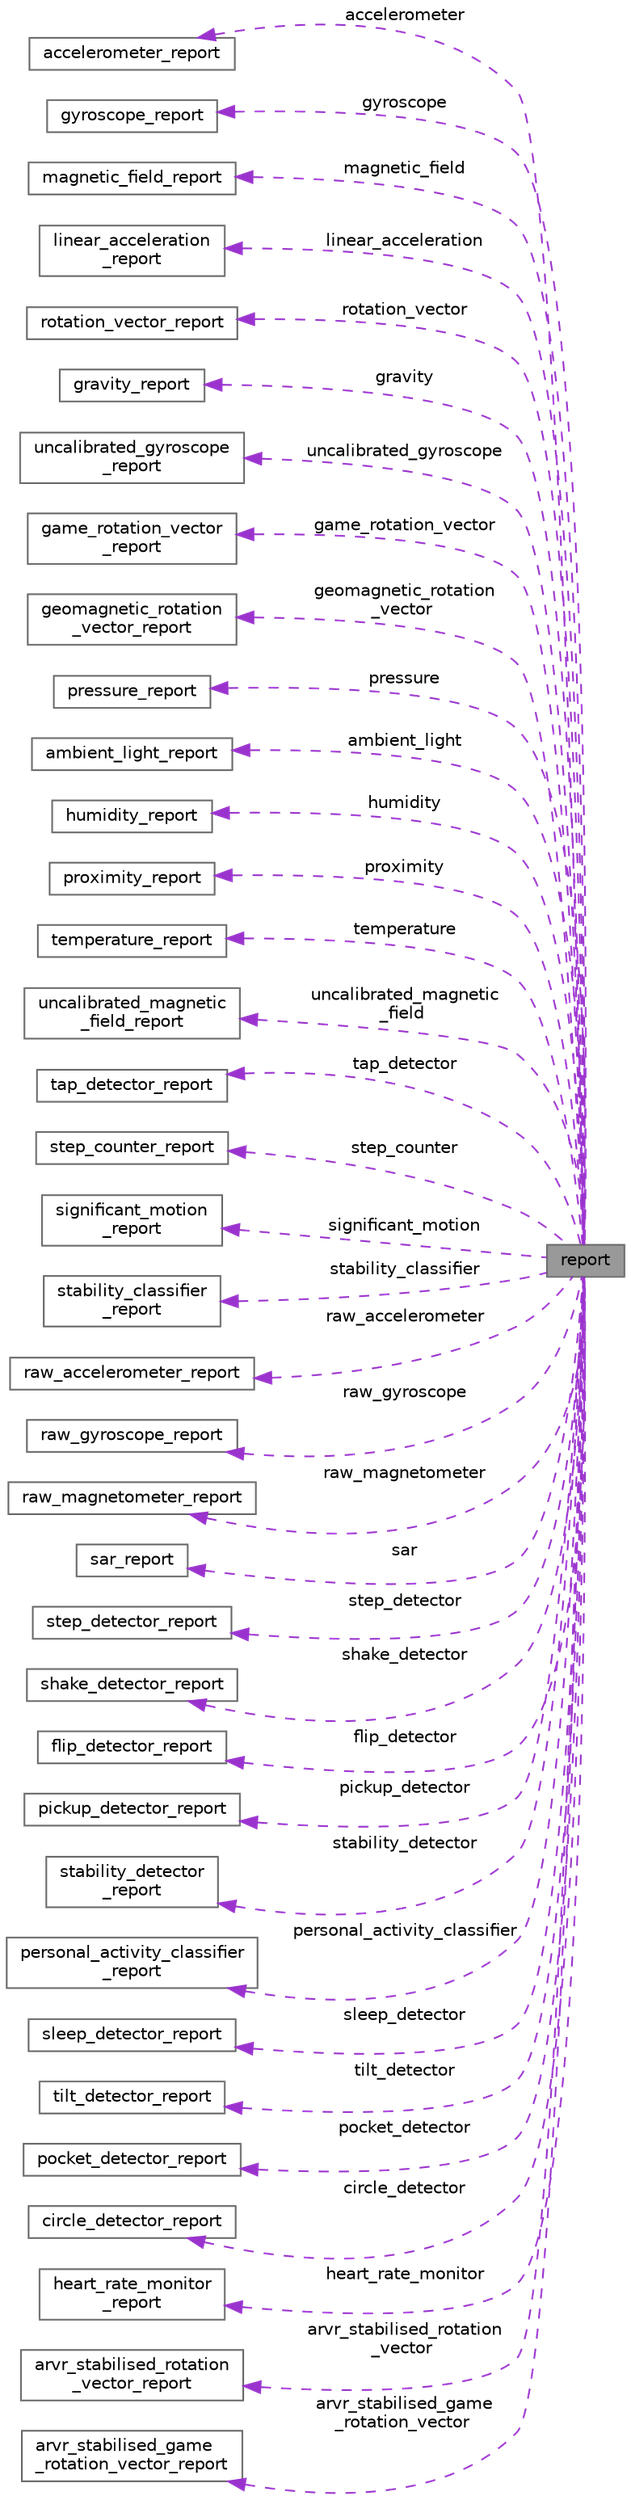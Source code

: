 digraph "report"
{
 // LATEX_PDF_SIZE
  bgcolor="transparent";
  edge [fontname=Helvetica,fontsize=10,labelfontname=Helvetica,labelfontsize=10];
  node [fontname=Helvetica,fontsize=10,shape=box,height=0.2,width=0.4];
  rankdir="LR";
  Node1 [label="report",height=0.2,width=0.4,color="gray40", fillcolor="grey60", style="filled", fontcolor="black",tooltip=" "];
  Node2 -> Node1 [dir="back",color="darkorchid3",style="dashed",label=" accelerometer" ];
  Node2 [label="accelerometer_report",height=0.2,width=0.4,color="gray40", fillcolor="white", style="filled",URL="$structaccelerometer__report.html",tooltip="Holds the report data for the accelerometer."];
  Node3 -> Node1 [dir="back",color="darkorchid3",style="dashed",label=" gyroscope" ];
  Node3 [label="gyroscope_report",height=0.2,width=0.4,color="gray40", fillcolor="white", style="filled",URL="$structgyroscope__report.html",tooltip="Holds the report data for the gyroscope."];
  Node4 -> Node1 [dir="back",color="darkorchid3",style="dashed",label=" magnetic_field" ];
  Node4 [label="magnetic_field_report",height=0.2,width=0.4,color="gray40", fillcolor="white", style="filled",URL="$structmagnetic__field__report.html",tooltip="Holds the report data for the magnetic field."];
  Node5 -> Node1 [dir="back",color="darkorchid3",style="dashed",label=" linear_acceleration" ];
  Node5 [label="linear_acceleration\l_report",height=0.2,width=0.4,color="gray40", fillcolor="white", style="filled",URL="$structlinear__acceleration__report.html",tooltip="Holds the report data for the linear acceleration."];
  Node6 -> Node1 [dir="back",color="darkorchid3",style="dashed",label=" rotation_vector" ];
  Node6 [label="rotation_vector_report",height=0.2,width=0.4,color="gray40", fillcolor="white", style="filled",URL="$structrotation__vector__report.html",tooltip="Holds the report data for the rotation vector."];
  Node7 -> Node1 [dir="back",color="darkorchid3",style="dashed",label=" gravity" ];
  Node7 [label="gravity_report",height=0.2,width=0.4,color="gray40", fillcolor="white", style="filled",URL="$structgravity__report.html",tooltip="Holds the report data for the gravity."];
  Node8 -> Node1 [dir="back",color="darkorchid3",style="dashed",label=" uncalibrated_gyroscope" ];
  Node8 [label="uncalibrated_gyroscope\l_report",height=0.2,width=0.4,color="gray40", fillcolor="white", style="filled",URL="$structuncalibrated__gyroscope__report.html",tooltip="Holds the report data for the uncalibrated gyroscope."];
  Node9 -> Node1 [dir="back",color="darkorchid3",style="dashed",label=" game_rotation_vector" ];
  Node9 [label="game_rotation_vector\l_report",height=0.2,width=0.4,color="gray40", fillcolor="white", style="filled",URL="$structgame__rotation__vector__report.html",tooltip="Holds the report data for the game rotation vector."];
  Node10 -> Node1 [dir="back",color="darkorchid3",style="dashed",label=" geomagnetic_rotation\l_vector" ];
  Node10 [label="geomagnetic_rotation\l_vector_report",height=0.2,width=0.4,color="gray40", fillcolor="white", style="filled",URL="$structgeomagnetic__rotation__vector__report.html",tooltip="Holds the report data for the geomagnetic rotation vector."];
  Node11 -> Node1 [dir="back",color="darkorchid3",style="dashed",label=" pressure" ];
  Node11 [label="pressure_report",height=0.2,width=0.4,color="gray40", fillcolor="white", style="filled",URL="$structpressure__report.html",tooltip="Holds the report data for the pressure."];
  Node12 -> Node1 [dir="back",color="darkorchid3",style="dashed",label=" ambient_light" ];
  Node12 [label="ambient_light_report",height=0.2,width=0.4,color="gray40", fillcolor="white", style="filled",URL="$structambient__light__report.html",tooltip="Holds the report data for the ambient light."];
  Node13 -> Node1 [dir="back",color="darkorchid3",style="dashed",label=" humidity" ];
  Node13 [label="humidity_report",height=0.2,width=0.4,color="gray40", fillcolor="white", style="filled",URL="$structhumidity__report.html",tooltip="Holds the report data for the humidity."];
  Node14 -> Node1 [dir="back",color="darkorchid3",style="dashed",label=" proximity" ];
  Node14 [label="proximity_report",height=0.2,width=0.4,color="gray40", fillcolor="white", style="filled",URL="$structproximity__report.html",tooltip="Holds the report data for the proximity."];
  Node15 -> Node1 [dir="back",color="darkorchid3",style="dashed",label=" temperature" ];
  Node15 [label="temperature_report",height=0.2,width=0.4,color="gray40", fillcolor="white", style="filled",URL="$structtemperature__report.html",tooltip="Holds the report data for the temperature."];
  Node16 -> Node1 [dir="back",color="darkorchid3",style="dashed",label=" uncalibrated_magnetic\l_field" ];
  Node16 [label="uncalibrated_magnetic\l_field_report",height=0.2,width=0.4,color="gray40", fillcolor="white", style="filled",URL="$structuncalibrated__magnetic__field__report.html",tooltip="Holds the report data for the uncalibrated magnetic field."];
  Node17 -> Node1 [dir="back",color="darkorchid3",style="dashed",label=" tap_detector" ];
  Node17 [label="tap_detector_report",height=0.2,width=0.4,color="gray40", fillcolor="white", style="filled",URL="$structtap__detector__report.html",tooltip="Holds the report data for the tap detector."];
  Node18 -> Node1 [dir="back",color="darkorchid3",style="dashed",label=" step_counter" ];
  Node18 [label="step_counter_report",height=0.2,width=0.4,color="gray40", fillcolor="white", style="filled",URL="$structstep__counter__report.html",tooltip="Holds the report data for the step counter."];
  Node19 -> Node1 [dir="back",color="darkorchid3",style="dashed",label=" significant_motion" ];
  Node19 [label="significant_motion\l_report",height=0.2,width=0.4,color="gray40", fillcolor="white", style="filled",URL="$structsignificant__motion__report.html",tooltip="Holds the report data for the significant motion."];
  Node20 -> Node1 [dir="back",color="darkorchid3",style="dashed",label=" stability_classifier" ];
  Node20 [label="stability_classifier\l_report",height=0.2,width=0.4,color="gray40", fillcolor="white", style="filled",URL="$structstability__classifier__report.html",tooltip="Holds the report data for the stability classifier."];
  Node21 -> Node1 [dir="back",color="darkorchid3",style="dashed",label=" raw_accelerometer" ];
  Node21 [label="raw_accelerometer_report",height=0.2,width=0.4,color="gray40", fillcolor="white", style="filled",URL="$structraw__accelerometer__report.html",tooltip="Holds the report data for the raw accelerometer."];
  Node22 -> Node1 [dir="back",color="darkorchid3",style="dashed",label=" raw_gyroscope" ];
  Node22 [label="raw_gyroscope_report",height=0.2,width=0.4,color="gray40", fillcolor="white", style="filled",URL="$structraw__gyroscope__report.html",tooltip="Holds the report data for the raw gyroscope."];
  Node23 -> Node1 [dir="back",color="darkorchid3",style="dashed",label=" raw_magnetometer" ];
  Node23 [label="raw_magnetometer_report",height=0.2,width=0.4,color="gray40", fillcolor="white", style="filled",URL="$structraw__magnetometer__report.html",tooltip="Holds the report data for the raw magnetometer."];
  Node24 -> Node1 [dir="back",color="darkorchid3",style="dashed",label=" sar" ];
  Node24 [label="sar_report",height=0.2,width=0.4,color="gray40", fillcolor="white", style="filled",URL="$structsar__report.html",tooltip="Holds the report data for the SAR."];
  Node25 -> Node1 [dir="back",color="darkorchid3",style="dashed",label=" step_detector" ];
  Node25 [label="step_detector_report",height=0.2,width=0.4,color="gray40", fillcolor="white", style="filled",URL="$structstep__detector__report.html",tooltip="Holds the report data for the step detector."];
  Node26 -> Node1 [dir="back",color="darkorchid3",style="dashed",label=" shake_detector" ];
  Node26 [label="shake_detector_report",height=0.2,width=0.4,color="gray40", fillcolor="white", style="filled",URL="$structshake__detector__report.html",tooltip="Holds the report data for the shake detector."];
  Node27 -> Node1 [dir="back",color="darkorchid3",style="dashed",label=" flip_detector" ];
  Node27 [label="flip_detector_report",height=0.2,width=0.4,color="gray40", fillcolor="white", style="filled",URL="$structflip__detector__report.html",tooltip="Holds the report data for the flip detector."];
  Node28 -> Node1 [dir="back",color="darkorchid3",style="dashed",label=" pickup_detector" ];
  Node28 [label="pickup_detector_report",height=0.2,width=0.4,color="gray40", fillcolor="white", style="filled",URL="$structpickup__detector__report.html",tooltip="Holds the report data for the pickup detector."];
  Node29 -> Node1 [dir="back",color="darkorchid3",style="dashed",label=" stability_detector" ];
  Node29 [label="stability_detector\l_report",height=0.2,width=0.4,color="gray40", fillcolor="white", style="filled",URL="$structstability__detector__report.html",tooltip="Holds the report data for the stability detector."];
  Node30 -> Node1 [dir="back",color="darkorchid3",style="dashed",label=" personal_activity_classifier" ];
  Node30 [label="personal_activity_classifier\l_report",height=0.2,width=0.4,color="gray40", fillcolor="white", style="filled",URL="$structpersonal__activity__classifier__report.html",tooltip="Holds the report data for the personal activity classifier."];
  Node31 -> Node1 [dir="back",color="darkorchid3",style="dashed",label=" sleep_detector" ];
  Node31 [label="sleep_detector_report",height=0.2,width=0.4,color="gray40", fillcolor="white", style="filled",URL="$structsleep__detector__report.html",tooltip="Holds the report data for the sleep detector."];
  Node32 -> Node1 [dir="back",color="darkorchid3",style="dashed",label=" tilt_detector" ];
  Node32 [label="tilt_detector_report",height=0.2,width=0.4,color="gray40", fillcolor="white", style="filled",URL="$structtilt__detector__report.html",tooltip="Holds the report data for the tilt detector."];
  Node33 -> Node1 [dir="back",color="darkorchid3",style="dashed",label=" pocket_detector" ];
  Node33 [label="pocket_detector_report",height=0.2,width=0.4,color="gray40", fillcolor="white", style="filled",URL="$structpocket__detector__report.html",tooltip="Holds the report data for the pocket detector."];
  Node34 -> Node1 [dir="back",color="darkorchid3",style="dashed",label=" circle_detector" ];
  Node34 [label="circle_detector_report",height=0.2,width=0.4,color="gray40", fillcolor="white", style="filled",URL="$structcircle__detector__report.html",tooltip="Holds the report data for the circle detector."];
  Node35 -> Node1 [dir="back",color="darkorchid3",style="dashed",label=" heart_rate_monitor" ];
  Node35 [label="heart_rate_monitor\l_report",height=0.2,width=0.4,color="gray40", fillcolor="white", style="filled",URL="$structheart__rate__monitor__report.html",tooltip="Holds the report data for the heart rate monitor."];
  Node36 -> Node1 [dir="back",color="darkorchid3",style="dashed",label=" arvr_stabilised_rotation\l_vector" ];
  Node36 [label="arvr_stabilised_rotation\l_vector_report",height=0.2,width=0.4,color="gray40", fillcolor="white", style="filled",URL="$structarvr__stabilised__rotation__vector__report.html",tooltip="Holds the report data for the ARVR stabilised rotation vector."];
  Node37 -> Node1 [dir="back",color="darkorchid3",style="dashed",label=" arvr_stabilised_game\l_rotation_vector" ];
  Node37 [label="arvr_stabilised_game\l_rotation_vector_report",height=0.2,width=0.4,color="gray40", fillcolor="white", style="filled",URL="$structarvr__stabilised__game__rotation__vector__report.html",tooltip="Holds the report data for the ARVR stabilised game rotation vector."];
}
